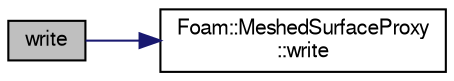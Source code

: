 digraph "write"
{
  bgcolor="transparent";
  edge [fontname="FreeSans",fontsize="10",labelfontname="FreeSans",labelfontsize="10"];
  node [fontname="FreeSans",fontsize="10",shape=record];
  rankdir="LR";
  Node1615 [label="write",height=0.2,width=0.4,color="black", fillcolor="grey75", style="filled", fontcolor="black"];
  Node1615 -> Node1616 [color="midnightblue",fontsize="10",style="solid",fontname="FreeSans"];
  Node1616 [label="Foam::MeshedSurfaceProxy\l::write",height=0.2,width=0.4,color="black",URL="$a29570.html#a2c267c86c55ed11663e1789c43c1ad92",tooltip="Write to file. "];
}
